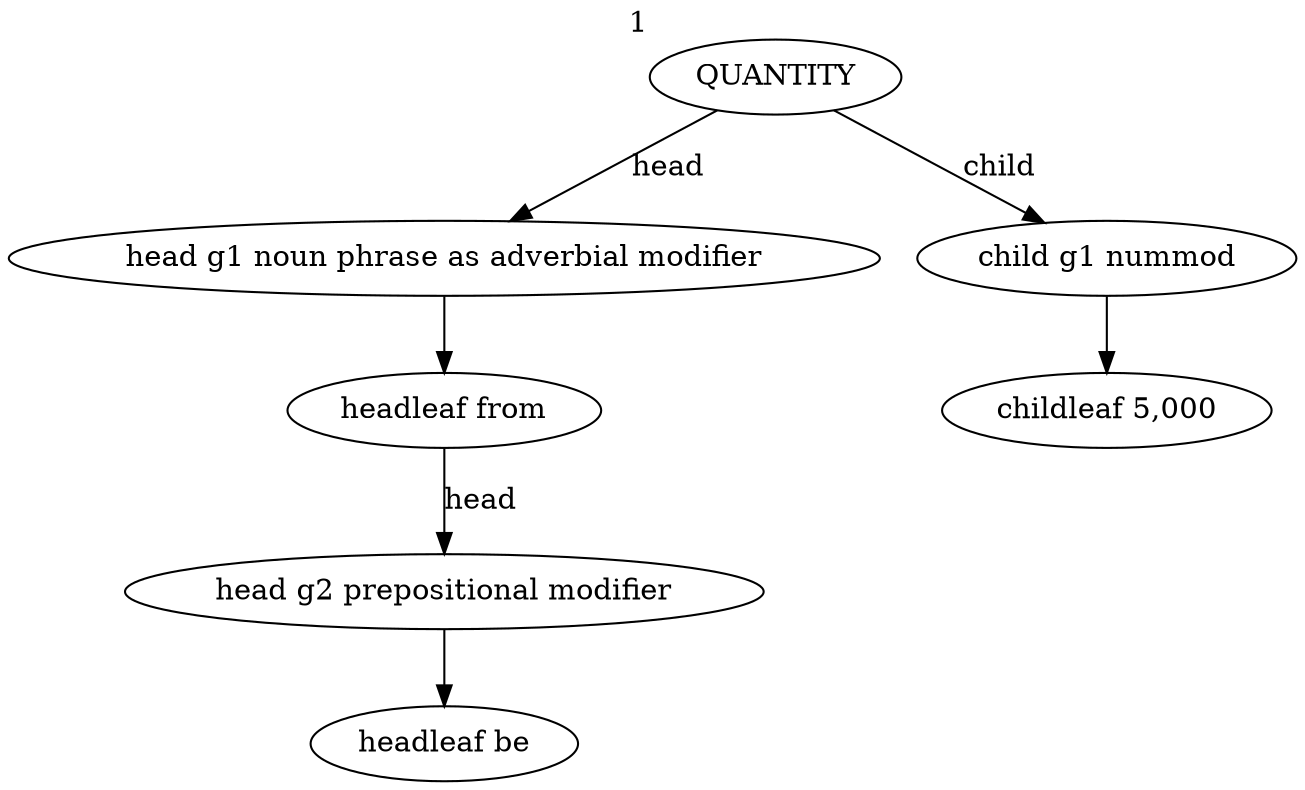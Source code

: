 strict digraph  {
QUANTITY [weight=1, xlabel=1];
"head g1 noun phrase as adverbial modifier" [weight=1, lp="-0.6931471805599453"];
"headleaf from" [weight=1, lp="0.0"];
"child g1 nummod" [weight=1, lp="-0.6931471805599453"];
"childleaf 5,000" [weight=1, lp="0.0"];
"head g2 prepositional modifier" [weight=1, lp="0.0"];
"headleaf be" [weight=1, lp="0.0"];
QUANTITY -> "head g1 noun phrase as adverbial modifier"  [label=head];
QUANTITY -> "child g1 nummod"  [label=child];
"head g1 noun phrase as adverbial modifier" -> "headleaf from";
"headleaf from" -> "head g2 prepositional modifier"  [label=head];
"child g1 nummod" -> "childleaf 5,000";
"head g2 prepositional modifier" -> "headleaf be";
}
